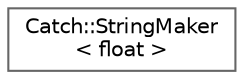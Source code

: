 digraph "Graphical Class Hierarchy"
{
 // LATEX_PDF_SIZE
  bgcolor="transparent";
  edge [fontname=Helvetica,fontsize=10,labelfontname=Helvetica,labelfontsize=10];
  node [fontname=Helvetica,fontsize=10,shape=box,height=0.2,width=0.4];
  rankdir="LR";
  Node0 [id="Node000000",label="Catch::StringMaker\l\< float \>",height=0.2,width=0.4,color="grey40", fillcolor="white", style="filled",URL="$struct_catch_1_1_string_maker_3_01float_01_4.html",tooltip=" "];
}
